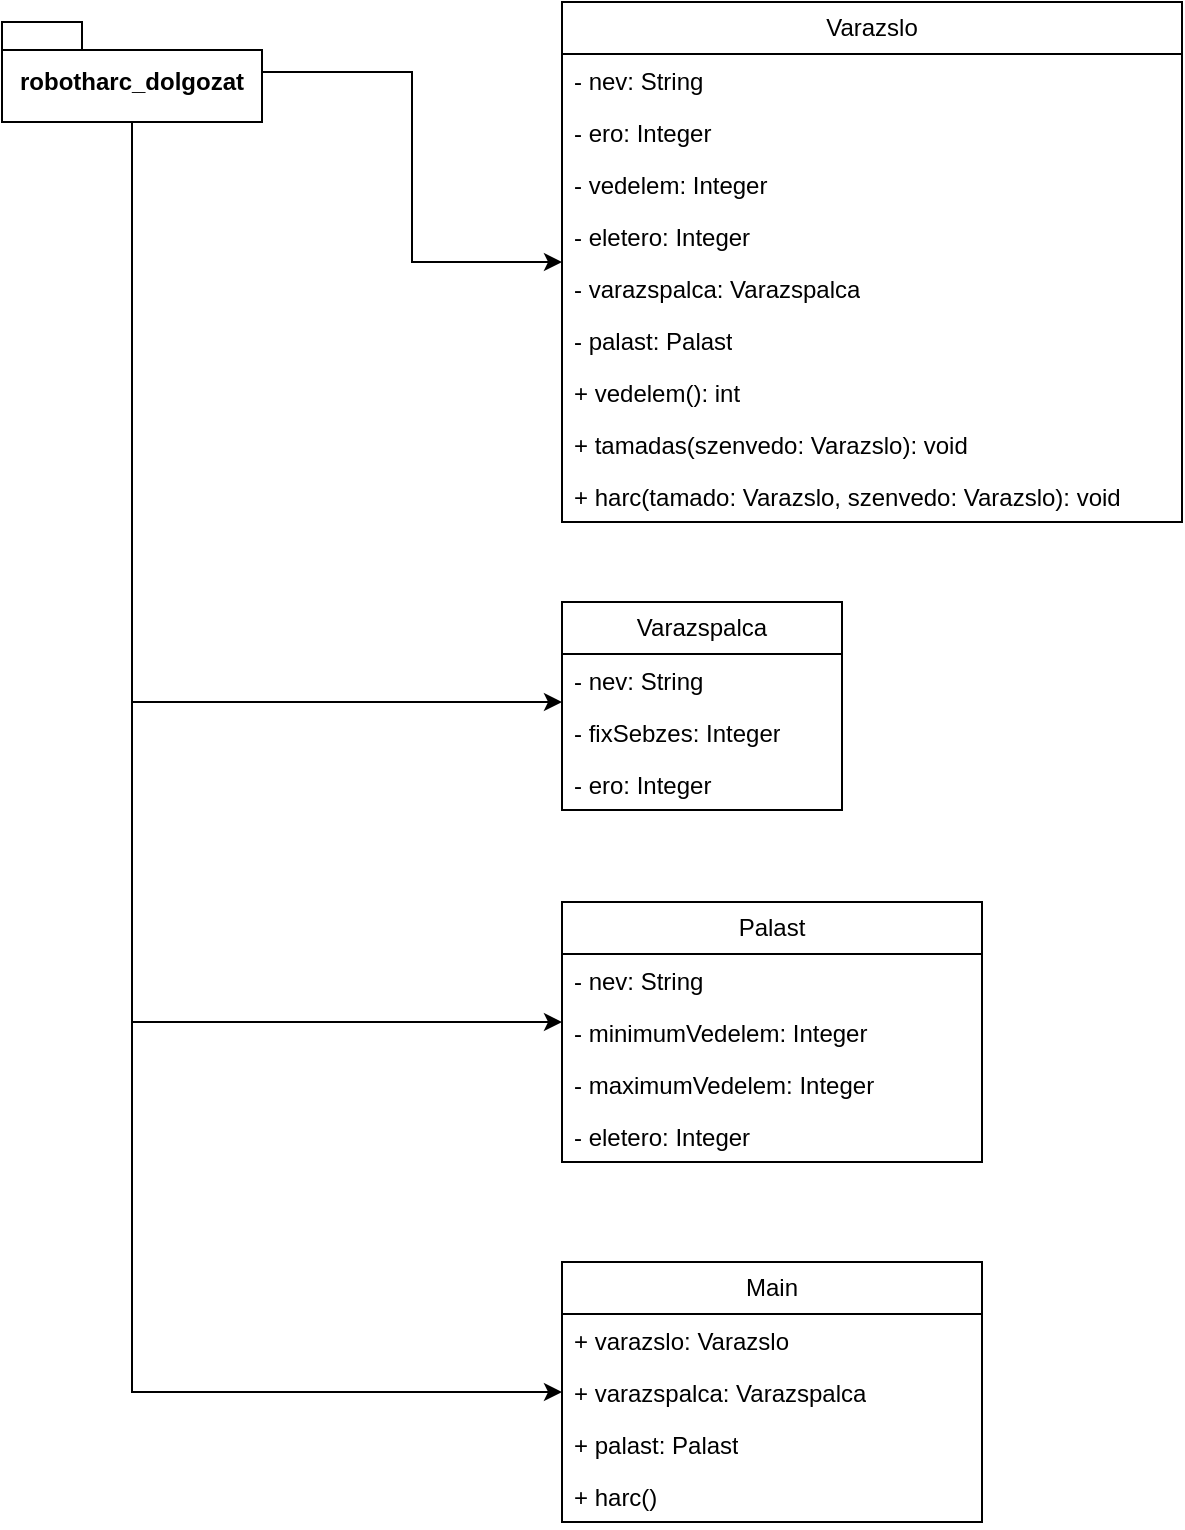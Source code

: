 <mxfile version="21.2.6" type="device">
  <diagram name="1 oldal" id="LIX3CCqWD9XhFxJYCbuQ">
    <mxGraphModel dx="1434" dy="756" grid="1" gridSize="10" guides="1" tooltips="1" connect="1" arrows="1" fold="1" page="1" pageScale="1" pageWidth="827" pageHeight="1169" math="0" shadow="0">
      <root>
        <mxCell id="0" />
        <mxCell id="1" parent="0" />
        <mxCell id="dXZsbRqlsRsyJ-LtReGb-26" style="edgeStyle=orthogonalEdgeStyle;rounded=0;orthogonalLoop=1;jettySize=auto;html=1;" edge="1" parent="1" source="dXZsbRqlsRsyJ-LtReGb-1" target="dXZsbRqlsRsyJ-LtReGb-2">
          <mxGeometry relative="1" as="geometry" />
        </mxCell>
        <mxCell id="dXZsbRqlsRsyJ-LtReGb-27" style="edgeStyle=orthogonalEdgeStyle;rounded=0;orthogonalLoop=1;jettySize=auto;html=1;" edge="1" parent="1" source="dXZsbRqlsRsyJ-LtReGb-1" target="dXZsbRqlsRsyJ-LtReGb-9">
          <mxGeometry relative="1" as="geometry">
            <Array as="points">
              <mxPoint x="85" y="440" />
            </Array>
          </mxGeometry>
        </mxCell>
        <mxCell id="dXZsbRqlsRsyJ-LtReGb-28" style="edgeStyle=orthogonalEdgeStyle;rounded=0;orthogonalLoop=1;jettySize=auto;html=1;" edge="1" parent="1" source="dXZsbRqlsRsyJ-LtReGb-1" target="dXZsbRqlsRsyJ-LtReGb-13">
          <mxGeometry relative="1" as="geometry">
            <Array as="points">
              <mxPoint x="85" y="600" />
            </Array>
          </mxGeometry>
        </mxCell>
        <mxCell id="dXZsbRqlsRsyJ-LtReGb-29" style="edgeStyle=orthogonalEdgeStyle;rounded=0;orthogonalLoop=1;jettySize=auto;html=1;" edge="1" parent="1" source="dXZsbRqlsRsyJ-LtReGb-1" target="dXZsbRqlsRsyJ-LtReGb-21">
          <mxGeometry relative="1" as="geometry">
            <Array as="points">
              <mxPoint x="85" y="785" />
            </Array>
          </mxGeometry>
        </mxCell>
        <mxCell id="dXZsbRqlsRsyJ-LtReGb-1" value="robotharc_dolgozat" style="shape=folder;fontStyle=1;spacingTop=10;tabWidth=40;tabHeight=14;tabPosition=left;html=1;whiteSpace=wrap;" vertex="1" parent="1">
          <mxGeometry x="20" y="100" width="130" height="50" as="geometry" />
        </mxCell>
        <mxCell id="dXZsbRqlsRsyJ-LtReGb-2" value="Varazslo" style="swimlane;fontStyle=0;childLayout=stackLayout;horizontal=1;startSize=26;fillColor=none;horizontalStack=0;resizeParent=1;resizeParentMax=0;resizeLast=0;collapsible=1;marginBottom=0;whiteSpace=wrap;html=1;" vertex="1" parent="1">
          <mxGeometry x="300" y="90" width="310" height="260" as="geometry" />
        </mxCell>
        <mxCell id="dXZsbRqlsRsyJ-LtReGb-3" value="- nev: String" style="text;strokeColor=none;fillColor=none;align=left;verticalAlign=top;spacingLeft=4;spacingRight=4;overflow=hidden;rotatable=0;points=[[0,0.5],[1,0.5]];portConstraint=eastwest;whiteSpace=wrap;html=1;" vertex="1" parent="dXZsbRqlsRsyJ-LtReGb-2">
          <mxGeometry y="26" width="310" height="26" as="geometry" />
        </mxCell>
        <mxCell id="dXZsbRqlsRsyJ-LtReGb-4" value="- ero: Integer" style="text;strokeColor=none;fillColor=none;align=left;verticalAlign=top;spacingLeft=4;spacingRight=4;overflow=hidden;rotatable=0;points=[[0,0.5],[1,0.5]];portConstraint=eastwest;whiteSpace=wrap;html=1;" vertex="1" parent="dXZsbRqlsRsyJ-LtReGb-2">
          <mxGeometry y="52" width="310" height="26" as="geometry" />
        </mxCell>
        <mxCell id="dXZsbRqlsRsyJ-LtReGb-5" value="- vedelem: Integer" style="text;strokeColor=none;fillColor=none;align=left;verticalAlign=top;spacingLeft=4;spacingRight=4;overflow=hidden;rotatable=0;points=[[0,0.5],[1,0.5]];portConstraint=eastwest;whiteSpace=wrap;html=1;" vertex="1" parent="dXZsbRqlsRsyJ-LtReGb-2">
          <mxGeometry y="78" width="310" height="26" as="geometry" />
        </mxCell>
        <mxCell id="dXZsbRqlsRsyJ-LtReGb-6" value="- eletero: Integer" style="text;strokeColor=none;fillColor=none;align=left;verticalAlign=top;spacingLeft=4;spacingRight=4;overflow=hidden;rotatable=0;points=[[0,0.5],[1,0.5]];portConstraint=eastwest;whiteSpace=wrap;html=1;" vertex="1" parent="dXZsbRqlsRsyJ-LtReGb-2">
          <mxGeometry y="104" width="310" height="26" as="geometry" />
        </mxCell>
        <mxCell id="dXZsbRqlsRsyJ-LtReGb-8" value="- varazspalca: Varazspalca" style="text;strokeColor=none;fillColor=none;align=left;verticalAlign=top;spacingLeft=4;spacingRight=4;overflow=hidden;rotatable=0;points=[[0,0.5],[1,0.5]];portConstraint=eastwest;whiteSpace=wrap;html=1;" vertex="1" parent="dXZsbRqlsRsyJ-LtReGb-2">
          <mxGeometry y="130" width="310" height="26" as="geometry" />
        </mxCell>
        <mxCell id="dXZsbRqlsRsyJ-LtReGb-7" value="- palast: Palast" style="text;strokeColor=none;fillColor=none;align=left;verticalAlign=top;spacingLeft=4;spacingRight=4;overflow=hidden;rotatable=0;points=[[0,0.5],[1,0.5]];portConstraint=eastwest;whiteSpace=wrap;html=1;" vertex="1" parent="dXZsbRqlsRsyJ-LtReGb-2">
          <mxGeometry y="156" width="310" height="26" as="geometry" />
        </mxCell>
        <mxCell id="dXZsbRqlsRsyJ-LtReGb-18" value="+ vedelem(): int" style="text;strokeColor=none;fillColor=none;align=left;verticalAlign=top;spacingLeft=4;spacingRight=4;overflow=hidden;rotatable=0;points=[[0,0.5],[1,0.5]];portConstraint=eastwest;whiteSpace=wrap;html=1;" vertex="1" parent="dXZsbRqlsRsyJ-LtReGb-2">
          <mxGeometry y="182" width="310" height="26" as="geometry" />
        </mxCell>
        <mxCell id="dXZsbRqlsRsyJ-LtReGb-19" value="+ tamadas(szenvedo: Varazslo): void" style="text;strokeColor=none;fillColor=none;align=left;verticalAlign=top;spacingLeft=4;spacingRight=4;overflow=hidden;rotatable=0;points=[[0,0.5],[1,0.5]];portConstraint=eastwest;whiteSpace=wrap;html=1;" vertex="1" parent="dXZsbRqlsRsyJ-LtReGb-2">
          <mxGeometry y="208" width="310" height="26" as="geometry" />
        </mxCell>
        <mxCell id="dXZsbRqlsRsyJ-LtReGb-20" value="+ harc(tamado: Varazslo, szenvedo: Varazslo): void" style="text;strokeColor=none;fillColor=none;align=left;verticalAlign=top;spacingLeft=4;spacingRight=4;overflow=hidden;rotatable=0;points=[[0,0.5],[1,0.5]];portConstraint=eastwest;whiteSpace=wrap;html=1;" vertex="1" parent="dXZsbRqlsRsyJ-LtReGb-2">
          <mxGeometry y="234" width="310" height="26" as="geometry" />
        </mxCell>
        <mxCell id="dXZsbRqlsRsyJ-LtReGb-9" value="Varazspalca" style="swimlane;fontStyle=0;childLayout=stackLayout;horizontal=1;startSize=26;fillColor=none;horizontalStack=0;resizeParent=1;resizeParentMax=0;resizeLast=0;collapsible=1;marginBottom=0;whiteSpace=wrap;html=1;" vertex="1" parent="1">
          <mxGeometry x="300" y="390" width="140" height="104" as="geometry" />
        </mxCell>
        <mxCell id="dXZsbRqlsRsyJ-LtReGb-10" value="- nev: String" style="text;strokeColor=none;fillColor=none;align=left;verticalAlign=top;spacingLeft=4;spacingRight=4;overflow=hidden;rotatable=0;points=[[0,0.5],[1,0.5]];portConstraint=eastwest;whiteSpace=wrap;html=1;" vertex="1" parent="dXZsbRqlsRsyJ-LtReGb-9">
          <mxGeometry y="26" width="140" height="26" as="geometry" />
        </mxCell>
        <mxCell id="dXZsbRqlsRsyJ-LtReGb-11" value="- fixSebzes: Integer" style="text;strokeColor=none;fillColor=none;align=left;verticalAlign=top;spacingLeft=4;spacingRight=4;overflow=hidden;rotatable=0;points=[[0,0.5],[1,0.5]];portConstraint=eastwest;whiteSpace=wrap;html=1;" vertex="1" parent="dXZsbRqlsRsyJ-LtReGb-9">
          <mxGeometry y="52" width="140" height="26" as="geometry" />
        </mxCell>
        <mxCell id="dXZsbRqlsRsyJ-LtReGb-12" value="- ero: Integer" style="text;strokeColor=none;fillColor=none;align=left;verticalAlign=top;spacingLeft=4;spacingRight=4;overflow=hidden;rotatable=0;points=[[0,0.5],[1,0.5]];portConstraint=eastwest;whiteSpace=wrap;html=1;" vertex="1" parent="dXZsbRqlsRsyJ-LtReGb-9">
          <mxGeometry y="78" width="140" height="26" as="geometry" />
        </mxCell>
        <mxCell id="dXZsbRqlsRsyJ-LtReGb-13" value="Palast" style="swimlane;fontStyle=0;childLayout=stackLayout;horizontal=1;startSize=26;fillColor=none;horizontalStack=0;resizeParent=1;resizeParentMax=0;resizeLast=0;collapsible=1;marginBottom=0;whiteSpace=wrap;html=1;" vertex="1" parent="1">
          <mxGeometry x="300" y="540" width="210" height="130" as="geometry" />
        </mxCell>
        <mxCell id="dXZsbRqlsRsyJ-LtReGb-14" value="- nev: String" style="text;strokeColor=none;fillColor=none;align=left;verticalAlign=top;spacingLeft=4;spacingRight=4;overflow=hidden;rotatable=0;points=[[0,0.5],[1,0.5]];portConstraint=eastwest;whiteSpace=wrap;html=1;" vertex="1" parent="dXZsbRqlsRsyJ-LtReGb-13">
          <mxGeometry y="26" width="210" height="26" as="geometry" />
        </mxCell>
        <mxCell id="dXZsbRqlsRsyJ-LtReGb-15" value="- minimumVedelem: Integer" style="text;strokeColor=none;fillColor=none;align=left;verticalAlign=top;spacingLeft=4;spacingRight=4;overflow=hidden;rotatable=0;points=[[0,0.5],[1,0.5]];portConstraint=eastwest;whiteSpace=wrap;html=1;" vertex="1" parent="dXZsbRqlsRsyJ-LtReGb-13">
          <mxGeometry y="52" width="210" height="26" as="geometry" />
        </mxCell>
        <mxCell id="dXZsbRqlsRsyJ-LtReGb-16" value="- maximumVedelem: Integer" style="text;strokeColor=none;fillColor=none;align=left;verticalAlign=top;spacingLeft=4;spacingRight=4;overflow=hidden;rotatable=0;points=[[0,0.5],[1,0.5]];portConstraint=eastwest;whiteSpace=wrap;html=1;" vertex="1" parent="dXZsbRqlsRsyJ-LtReGb-13">
          <mxGeometry y="78" width="210" height="26" as="geometry" />
        </mxCell>
        <mxCell id="dXZsbRqlsRsyJ-LtReGb-17" value="- eletero: Integer" style="text;strokeColor=none;fillColor=none;align=left;verticalAlign=top;spacingLeft=4;spacingRight=4;overflow=hidden;rotatable=0;points=[[0,0.5],[1,0.5]];portConstraint=eastwest;whiteSpace=wrap;html=1;" vertex="1" parent="dXZsbRqlsRsyJ-LtReGb-13">
          <mxGeometry y="104" width="210" height="26" as="geometry" />
        </mxCell>
        <mxCell id="dXZsbRqlsRsyJ-LtReGb-21" value="Main" style="swimlane;fontStyle=0;childLayout=stackLayout;horizontal=1;startSize=26;fillColor=none;horizontalStack=0;resizeParent=1;resizeParentMax=0;resizeLast=0;collapsible=1;marginBottom=0;whiteSpace=wrap;html=1;" vertex="1" parent="1">
          <mxGeometry x="300" y="720" width="210" height="130" as="geometry" />
        </mxCell>
        <mxCell id="dXZsbRqlsRsyJ-LtReGb-22" value="+ varazslo: Varazslo" style="text;strokeColor=none;fillColor=none;align=left;verticalAlign=top;spacingLeft=4;spacingRight=4;overflow=hidden;rotatable=0;points=[[0,0.5],[1,0.5]];portConstraint=eastwest;whiteSpace=wrap;html=1;" vertex="1" parent="dXZsbRqlsRsyJ-LtReGb-21">
          <mxGeometry y="26" width="210" height="26" as="geometry" />
        </mxCell>
        <mxCell id="dXZsbRqlsRsyJ-LtReGb-23" value="+ varazspalca: Varazspalca" style="text;strokeColor=none;fillColor=none;align=left;verticalAlign=top;spacingLeft=4;spacingRight=4;overflow=hidden;rotatable=0;points=[[0,0.5],[1,0.5]];portConstraint=eastwest;whiteSpace=wrap;html=1;" vertex="1" parent="dXZsbRqlsRsyJ-LtReGb-21">
          <mxGeometry y="52" width="210" height="26" as="geometry" />
        </mxCell>
        <mxCell id="dXZsbRqlsRsyJ-LtReGb-24" value="+ palast: Palast" style="text;strokeColor=none;fillColor=none;align=left;verticalAlign=top;spacingLeft=4;spacingRight=4;overflow=hidden;rotatable=0;points=[[0,0.5],[1,0.5]];portConstraint=eastwest;whiteSpace=wrap;html=1;" vertex="1" parent="dXZsbRqlsRsyJ-LtReGb-21">
          <mxGeometry y="78" width="210" height="26" as="geometry" />
        </mxCell>
        <mxCell id="dXZsbRqlsRsyJ-LtReGb-25" value="+ harc()" style="text;strokeColor=none;fillColor=none;align=left;verticalAlign=top;spacingLeft=4;spacingRight=4;overflow=hidden;rotatable=0;points=[[0,0.5],[1,0.5]];portConstraint=eastwest;whiteSpace=wrap;html=1;" vertex="1" parent="dXZsbRqlsRsyJ-LtReGb-21">
          <mxGeometry y="104" width="210" height="26" as="geometry" />
        </mxCell>
      </root>
    </mxGraphModel>
  </diagram>
</mxfile>

